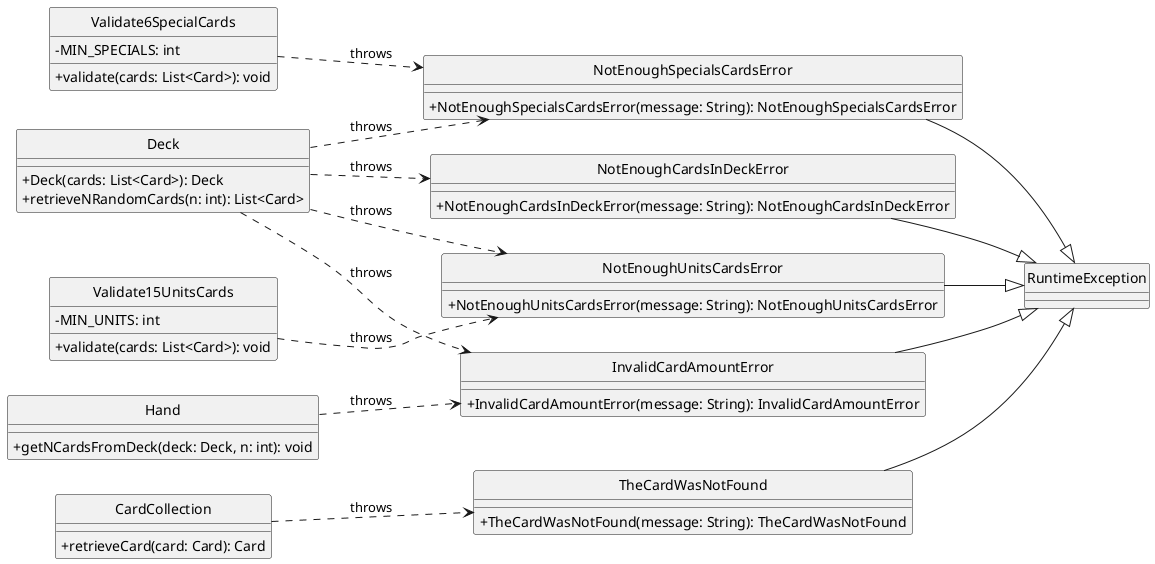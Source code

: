 @startuml

skinparam monochrome true
hide circle
skinparam classAttributeIconSize 0

' Layout direction
left to right direction

' =====================
' ERROR CLASSES
' =====================
class NotEnoughSpecialsCardsError {
  +NotEnoughSpecialsCardsError(message: String): NotEnoughSpecialsCardsError
}

class NotEnoughUnitsCardsError {
  +NotEnoughUnitsCardsError(message: String): NotEnoughUnitsCardsError
}

class NotEnoughCardsInDeckError {
  +NotEnoughCardsInDeckError(message: String): NotEnoughCardsInDeckError
}

class InvalidCardAmountError {
  +InvalidCardAmountError(message: String): InvalidCardAmountError
}

class TheCardWasNotFound {
  +TheCardWasNotFound(message: String): TheCardWasNotFound
}

' =====================
' CLASSES THAT USE ERRORS
' =====================
class Deck {
  +Deck(cards: List<Card>): Deck
  +retrieveNRandomCards(n: int): List<Card>
}

class Hand {
  +getNCardsFromDeck(deck: Deck, n: int): void
}

class CardCollection {
  +retrieveCard(card: Card): Card
}

class Validate6SpecialCards {
  -MIN_SPECIALS: int
  +validate(cards: List<Card>): void
}

class Validate15UnitsCards {
  -MIN_UNITS: int
  +validate(cards: List<Card>): void
}

' =====================
' RELATIONSHIPS
' =====================
' Error usage relationships
Validate6SpecialCards ..> NotEnoughSpecialsCardsError : throws
Validate15UnitsCards ..> NotEnoughUnitsCardsError : throws

Deck ..> InvalidCardAmountError : throws
Deck ..> NotEnoughCardsInDeckError : throws
Deck ..> NotEnoughSpecialsCardsError : throws
Deck ..> NotEnoughUnitsCardsError : throws

Hand ..> InvalidCardAmountError : throws

CardCollection ..> TheCardWasNotFound : throws

' Error inheritance
InvalidCardAmountError --|> RuntimeException
NotEnoughSpecialsCardsError --|> RuntimeException
NotEnoughCardsInDeckError --|> RuntimeException
NotEnoughUnitsCardsError --|> RuntimeException
TheCardWasNotFound --|> RuntimeException

@enduml 